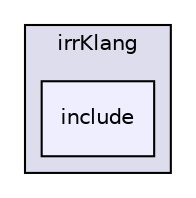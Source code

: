 digraph "irrKlang/include" {
  bgcolor=transparent;
  compound=true
  node [ fontsize="10", fontname="Helvetica"];
  edge [ labelfontsize="10", labelfontname="Helvetica"];
  subgraph clusterdir_73f5790281594f034a2fc0d1f881cd30 {
    graph [ bgcolor="#ddddee", pencolor="black", label="irrKlang" fontname="Helvetica", fontsize="10", URL="dir_73f5790281594f034a2fc0d1f881cd30.html"]
  dir_c51202b06f10c1ec41f10ffc05c07b88 [shape=box, label="include", style="filled", fillcolor="#eeeeff", pencolor="black", URL="dir_c51202b06f10c1ec41f10ffc05c07b88.html"];
  }
}
